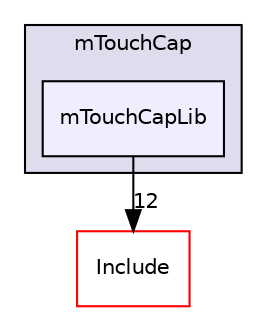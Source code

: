 digraph "C:/Users/mainuser/Desktop/School/SeniorProject/EthKitTCP/Microchip/mTouchCap/mTouchCapLib" {
  compound=true
  node [ fontsize="10", fontname="Helvetica"];
  edge [ labelfontsize="10", labelfontname="Helvetica"];
  subgraph clusterdir_3a047e27b5f4bcb1817acd41632ae1cc {
    graph [ bgcolor="#ddddee", pencolor="black", label="mTouchCap" fontname="Helvetica", fontsize="10", URL="dir_3a047e27b5f4bcb1817acd41632ae1cc.html"]
  dir_20e0782bd1c540f1811bb09b53e84fc1 [shape=box, label="mTouchCapLib", style="filled", fillcolor="#eeeeff", pencolor="black", URL="dir_20e0782bd1c540f1811bb09b53e84fc1.html"];
  }
  dir_7ce300d8a919a620616ec6bc64c02d37 [shape=box label="Include" fillcolor="white" style="filled" color="red" URL="dir_7ce300d8a919a620616ec6bc64c02d37.html"];
  dir_20e0782bd1c540f1811bb09b53e84fc1->dir_7ce300d8a919a620616ec6bc64c02d37 [headlabel="12", labeldistance=1.5 headhref="dir_000043_000022.html"];
}
